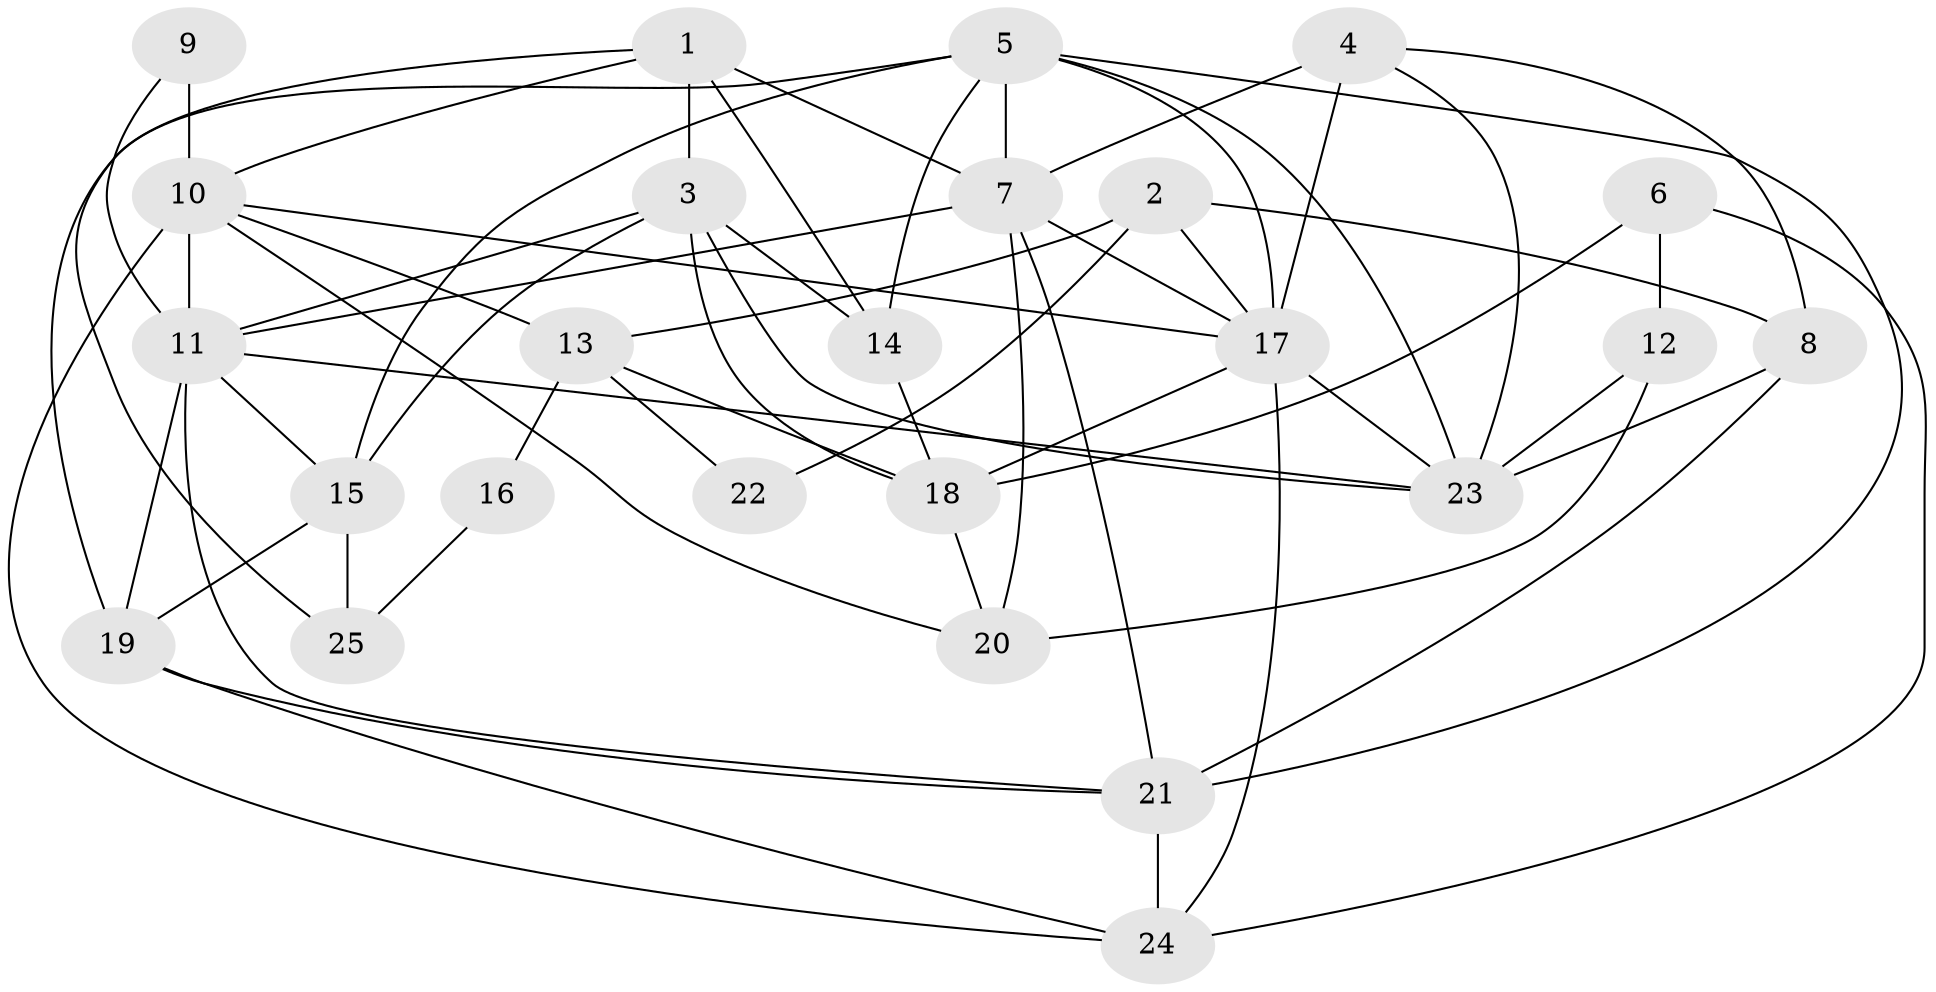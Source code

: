 // original degree distribution, {3: 0.36, 4: 0.26, 6: 0.08, 5: 0.2, 2: 0.06, 7: 0.04}
// Generated by graph-tools (version 1.1) at 2025/36/03/09/25 02:36:16]
// undirected, 25 vertices, 61 edges
graph export_dot {
graph [start="1"]
  node [color=gray90,style=filled];
  1;
  2;
  3;
  4;
  5;
  6;
  7;
  8;
  9;
  10;
  11;
  12;
  13;
  14;
  15;
  16;
  17;
  18;
  19;
  20;
  21;
  22;
  23;
  24;
  25;
  1 -- 3 [weight=2.0];
  1 -- 7 [weight=1.0];
  1 -- 10 [weight=2.0];
  1 -- 14 [weight=1.0];
  1 -- 25 [weight=1.0];
  2 -- 8 [weight=1.0];
  2 -- 13 [weight=1.0];
  2 -- 17 [weight=1.0];
  2 -- 22 [weight=1.0];
  3 -- 11 [weight=1.0];
  3 -- 14 [weight=1.0];
  3 -- 15 [weight=1.0];
  3 -- 18 [weight=1.0];
  3 -- 23 [weight=1.0];
  4 -- 7 [weight=1.0];
  4 -- 8 [weight=1.0];
  4 -- 17 [weight=2.0];
  4 -- 23 [weight=1.0];
  5 -- 7 [weight=2.0];
  5 -- 14 [weight=1.0];
  5 -- 15 [weight=1.0];
  5 -- 17 [weight=1.0];
  5 -- 19 [weight=1.0];
  5 -- 21 [weight=1.0];
  5 -- 23 [weight=1.0];
  6 -- 12 [weight=1.0];
  6 -- 18 [weight=1.0];
  6 -- 24 [weight=1.0];
  7 -- 11 [weight=2.0];
  7 -- 17 [weight=1.0];
  7 -- 20 [weight=1.0];
  7 -- 21 [weight=1.0];
  8 -- 21 [weight=1.0];
  8 -- 23 [weight=1.0];
  9 -- 10 [weight=2.0];
  9 -- 11 [weight=1.0];
  10 -- 11 [weight=1.0];
  10 -- 13 [weight=1.0];
  10 -- 17 [weight=1.0];
  10 -- 20 [weight=1.0];
  10 -- 24 [weight=1.0];
  11 -- 15 [weight=2.0];
  11 -- 19 [weight=1.0];
  11 -- 21 [weight=1.0];
  11 -- 23 [weight=1.0];
  12 -- 20 [weight=1.0];
  12 -- 23 [weight=1.0];
  13 -- 16 [weight=1.0];
  13 -- 18 [weight=1.0];
  13 -- 22 [weight=1.0];
  14 -- 18 [weight=1.0];
  15 -- 19 [weight=1.0];
  15 -- 25 [weight=1.0];
  16 -- 25 [weight=1.0];
  17 -- 18 [weight=1.0];
  17 -- 23 [weight=1.0];
  17 -- 24 [weight=1.0];
  18 -- 20 [weight=1.0];
  19 -- 21 [weight=1.0];
  19 -- 24 [weight=1.0];
  21 -- 24 [weight=1.0];
}
